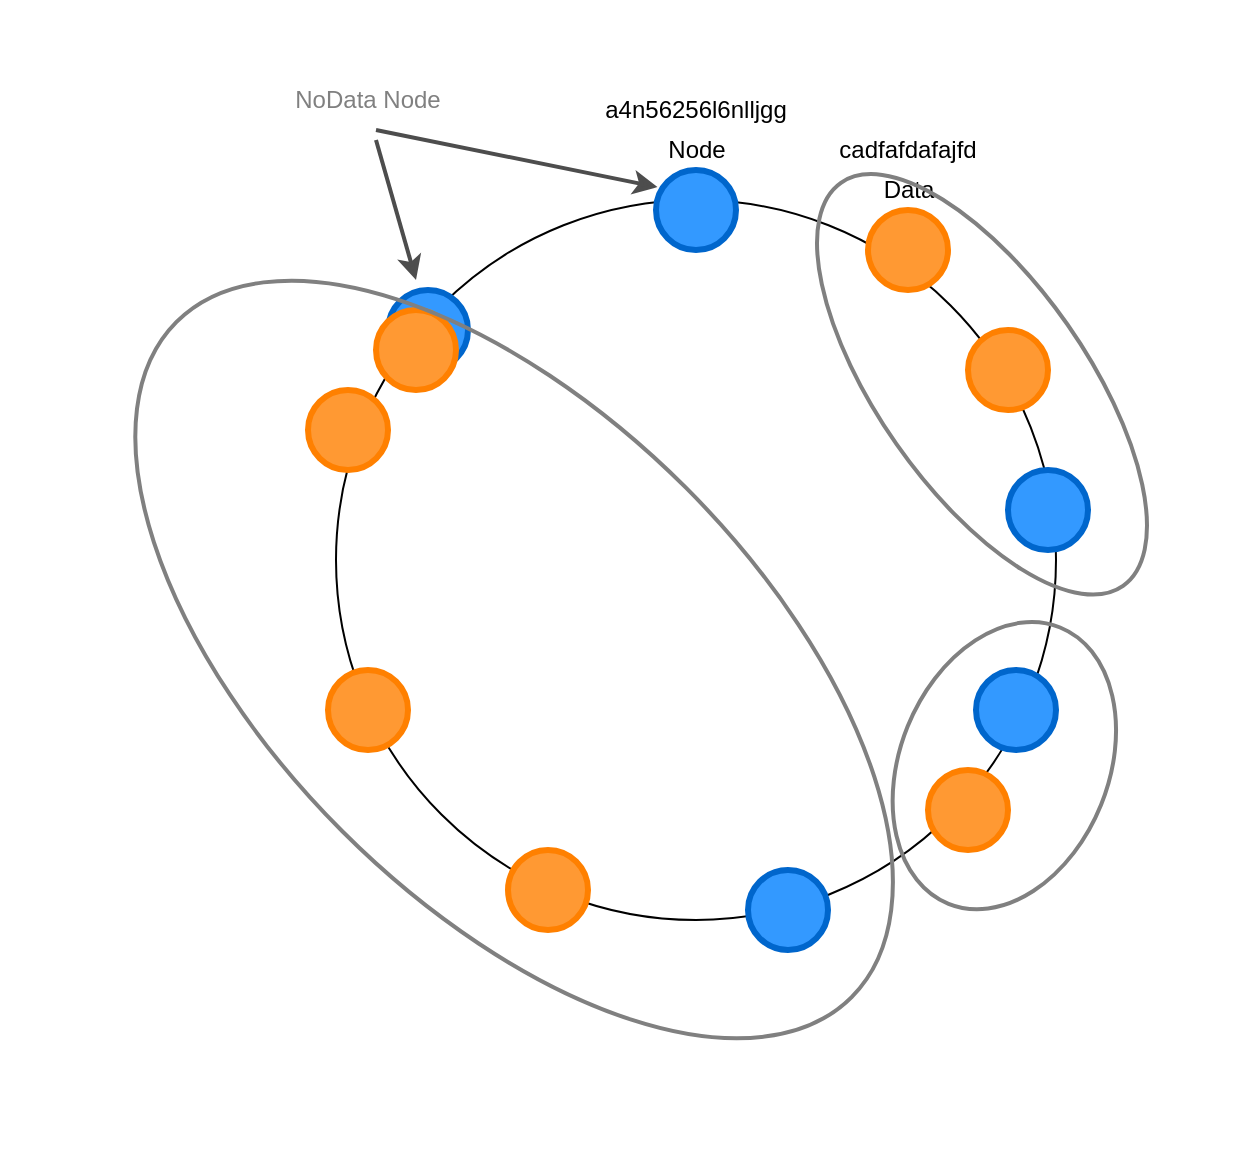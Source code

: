 <mxfile version="14.8.4" type="github">
  <diagram id="BAREEegmHh4ikzztfYit" name="ページ1">
    <mxGraphModel dx="1591" dy="-42" grid="1" gridSize="10" guides="1" tooltips="1" connect="1" arrows="1" fold="1" page="1" pageScale="1" pageWidth="600" pageHeight="600" math="0" shadow="0">
      <root>
        <mxCell id="0" />
        <mxCell id="1" parent="0" />
        <mxCell id="BIsey0PxNQM_dKFQf3kn-27" value="" style="rounded=0;whiteSpace=wrap;html=1;sketch=0;fontColor=#5AA9E6;fillColor=#FFFFFF;strokeColor=none;" parent="1" vertex="1">
          <mxGeometry x="20" y="620" width="560" height="560" as="geometry" />
        </mxCell>
        <mxCell id="BIsey0PxNQM_dKFQf3kn-1" value="" style="ellipse;whiteSpace=wrap;html=1;aspect=fixed;" parent="1" vertex="1">
          <mxGeometry x="120" y="720" width="360" height="360" as="geometry" />
        </mxCell>
        <mxCell id="BIsey0PxNQM_dKFQf3kn-2" value="" style="ellipse;whiteSpace=wrap;html=1;aspect=fixed;strokeWidth=3;strokeColor=#FF8000;fillColor=#FF9933;" parent="1" vertex="1">
          <mxGeometry x="386" y="725" width="40" height="40" as="geometry" />
        </mxCell>
        <mxCell id="BIsey0PxNQM_dKFQf3kn-4" value="" style="ellipse;whiteSpace=wrap;html=1;aspect=fixed;strokeWidth=3;strokeColor=#FF8000;fillColor=#FF9933;" parent="1" vertex="1">
          <mxGeometry x="436" y="785" width="40" height="40" as="geometry" />
        </mxCell>
        <mxCell id="BIsey0PxNQM_dKFQf3kn-5" value="" style="ellipse;whiteSpace=wrap;html=1;aspect=fixed;strokeWidth=3;strokeColor=#FF8000;fillColor=#FF9933;" parent="1" vertex="1">
          <mxGeometry x="106" y="815" width="40" height="40" as="geometry" />
        </mxCell>
        <mxCell id="BIsey0PxNQM_dKFQf3kn-6" value="" style="ellipse;whiteSpace=wrap;html=1;aspect=fixed;strokeWidth=3;strokeColor=#FF8000;fillColor=#FF9933;" parent="1" vertex="1">
          <mxGeometry x="116" y="955" width="40" height="40" as="geometry" />
        </mxCell>
        <mxCell id="BIsey0PxNQM_dKFQf3kn-7" value="" style="ellipse;whiteSpace=wrap;html=1;aspect=fixed;strokeWidth=3;strokeColor=#FF8000;fillColor=#FF9933;" parent="1" vertex="1">
          <mxGeometry x="416" y="1005" width="40" height="40" as="geometry" />
        </mxCell>
        <mxCell id="BIsey0PxNQM_dKFQf3kn-8" value="" style="ellipse;whiteSpace=wrap;html=1;aspect=fixed;strokeWidth=3;strokeColor=#FF8000;fillColor=#FF9933;" parent="1" vertex="1">
          <mxGeometry x="206" y="1045" width="40" height="40" as="geometry" />
        </mxCell>
        <mxCell id="BIsey0PxNQM_dKFQf3kn-9" value="" style="ellipse;whiteSpace=wrap;html=1;aspect=fixed;strokeWidth=3;fillColor=#3399FF;strokeColor=#0066CC;" parent="1" vertex="1">
          <mxGeometry x="280" y="705" width="40" height="40" as="geometry" />
        </mxCell>
        <mxCell id="BIsey0PxNQM_dKFQf3kn-11" value="" style="ellipse;whiteSpace=wrap;html=1;aspect=fixed;strokeWidth=3;fillColor=#3399FF;strokeColor=#0066CC;" parent="1" vertex="1">
          <mxGeometry x="456" y="855" width="40" height="40" as="geometry" />
        </mxCell>
        <mxCell id="BIsey0PxNQM_dKFQf3kn-12" value="" style="ellipse;whiteSpace=wrap;html=1;aspect=fixed;strokeWidth=3;fillColor=#3399FF;strokeColor=#0066CC;" parent="1" vertex="1">
          <mxGeometry x="440" y="955" width="40" height="40" as="geometry" />
        </mxCell>
        <mxCell id="BIsey0PxNQM_dKFQf3kn-13" value="" style="ellipse;whiteSpace=wrap;html=1;aspect=fixed;strokeWidth=3;fillColor=#3399FF;strokeColor=#0066CC;" parent="1" vertex="1">
          <mxGeometry x="326" y="1055" width="40" height="40" as="geometry" />
        </mxCell>
        <mxCell id="BIsey0PxNQM_dKFQf3kn-14" value="" style="ellipse;whiteSpace=wrap;html=1;aspect=fixed;strokeWidth=3;fillColor=#3399FF;strokeColor=#0066CC;" parent="1" vertex="1">
          <mxGeometry x="146" y="765" width="40" height="40" as="geometry" />
        </mxCell>
        <mxCell id="BIsey0PxNQM_dKFQf3kn-15" value="Node" style="text;html=1;align=center;verticalAlign=middle;resizable=0;points=[];autosize=1;strokeColor=none;container=1;" parent="1" vertex="1">
          <mxGeometry x="280" y="685" width="40" height="20" as="geometry" />
        </mxCell>
        <mxCell id="BIsey0PxNQM_dKFQf3kn-16" value="Data" style="text;html=1;align=center;verticalAlign=middle;resizable=0;points=[];autosize=1;strokeColor=none;" parent="1" vertex="1">
          <mxGeometry x="386" y="705" width="40" height="20" as="geometry" />
        </mxCell>
        <mxCell id="BIsey0PxNQM_dKFQf3kn-17" value="a4n56256l6nlljgg" style="text;html=1;strokeColor=none;fillColor=none;align=center;verticalAlign=middle;whiteSpace=wrap;rounded=0;" parent="1" vertex="1">
          <mxGeometry x="280" y="665" width="40" height="20" as="geometry" />
        </mxCell>
        <mxCell id="BIsey0PxNQM_dKFQf3kn-19" value="&lt;div&gt;cadfafdafajfd&lt;/div&gt;" style="text;html=1;strokeColor=none;fillColor=none;align=center;verticalAlign=middle;whiteSpace=wrap;rounded=0;" parent="1" vertex="1">
          <mxGeometry x="386" y="685" width="40" height="20" as="geometry" />
        </mxCell>
        <mxCell id="BIsey0PxNQM_dKFQf3kn-28" value="" style="ellipse;whiteSpace=wrap;html=1;aspect=fixed;strokeWidth=3;strokeColor=#FF8000;fillColor=#FF9933;" parent="1" vertex="1">
          <mxGeometry x="140" y="775" width="40" height="40" as="geometry" />
        </mxCell>
        <mxCell id="BIsey0PxNQM_dKFQf3kn-30" value="" style="ellipse;whiteSpace=wrap;html=1;rounded=0;sketch=0;fontColor=#5AA9E6;strokeColor=#808080;strokeWidth=2;fillColor=none;direction=west;rotation=55;" parent="1" vertex="1">
          <mxGeometry x="320" y="760" width="246" height="104.35" as="geometry" />
        </mxCell>
        <mxCell id="BIsey0PxNQM_dKFQf3kn-31" value="" style="ellipse;whiteSpace=wrap;html=1;rounded=0;sketch=0;fontColor=#5AA9E6;strokeColor=#808080;strokeWidth=2;fillColor=none;direction=west;rotation=-68;" parent="1" vertex="1">
          <mxGeometry x="379.67" y="950.65" width="149" height="104.35" as="geometry" />
        </mxCell>
        <mxCell id="BIsey0PxNQM_dKFQf3kn-32" value="" style="ellipse;whiteSpace=wrap;html=1;rounded=0;sketch=0;fontColor=#5AA9E6;strokeColor=#808080;strokeWidth=2;fillColor=none;direction=west;rotation=45;" parent="1" vertex="1">
          <mxGeometry x="-29.65" y="828.27" width="477.4" height="242.95" as="geometry" />
        </mxCell>
        <mxCell id="BIsey0PxNQM_dKFQf3kn-33" value="" style="endArrow=classic;html=1;fontColor=#5AA9E6;fillColor=#FFE45E;strokeColor=#4D4D4D;strokeWidth=2;" parent="1" edge="1">
          <mxGeometry width="50" height="50" relative="1" as="geometry">
            <mxPoint x="140" y="690" as="sourcePoint" />
            <mxPoint x="160" y="760" as="targetPoint" />
          </mxGeometry>
        </mxCell>
        <mxCell id="BIsey0PxNQM_dKFQf3kn-35" value="" style="endArrow=classic;html=1;fontColor=#5AA9E6;fillColor=#FFE45E;strokeColor=#4D4D4D;strokeWidth=2;entryX=0.018;entryY=0.214;entryDx=0;entryDy=0;entryPerimeter=0;" parent="1" target="BIsey0PxNQM_dKFQf3kn-9" edge="1">
          <mxGeometry width="50" height="50" relative="1" as="geometry">
            <mxPoint x="140" y="685" as="sourcePoint" />
            <mxPoint x="160" y="755" as="targetPoint" />
          </mxGeometry>
        </mxCell>
        <mxCell id="BIsey0PxNQM_dKFQf3kn-36" value="NoData Node" style="text;html=1;strokeColor=none;fillColor=none;align=center;verticalAlign=middle;whiteSpace=wrap;rounded=0;sketch=0;fontColor=#808080;" parent="1" vertex="1">
          <mxGeometry x="96" y="660" width="80" height="20" as="geometry" />
        </mxCell>
      </root>
    </mxGraphModel>
  </diagram>
</mxfile>
